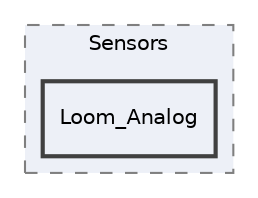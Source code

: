 digraph "src/Sensors/Loom_Analog"
{
 // LATEX_PDF_SIZE
  edge [fontname="Helvetica",fontsize="10",labelfontname="Helvetica",labelfontsize="10"];
  node [fontname="Helvetica",fontsize="10",shape=record];
  compound=true
  subgraph clusterdir_afe58f6d0ef7eec69c2706509daaefe7 {
    graph [ bgcolor="#edf0f7", pencolor="grey50", style="filled,dashed,", label="Sensors", fontname="Helvetica", fontsize="10", URL="dir_afe58f6d0ef7eec69c2706509daaefe7.html"]
  dir_a0b6e2c5b16e123449bc545f2b01a23a [shape=box, label="Loom_Analog", style="filled,bold,", fillcolor="#edf0f7", color="grey25", URL="dir_a0b6e2c5b16e123449bc545f2b01a23a.html"];
  }
}
